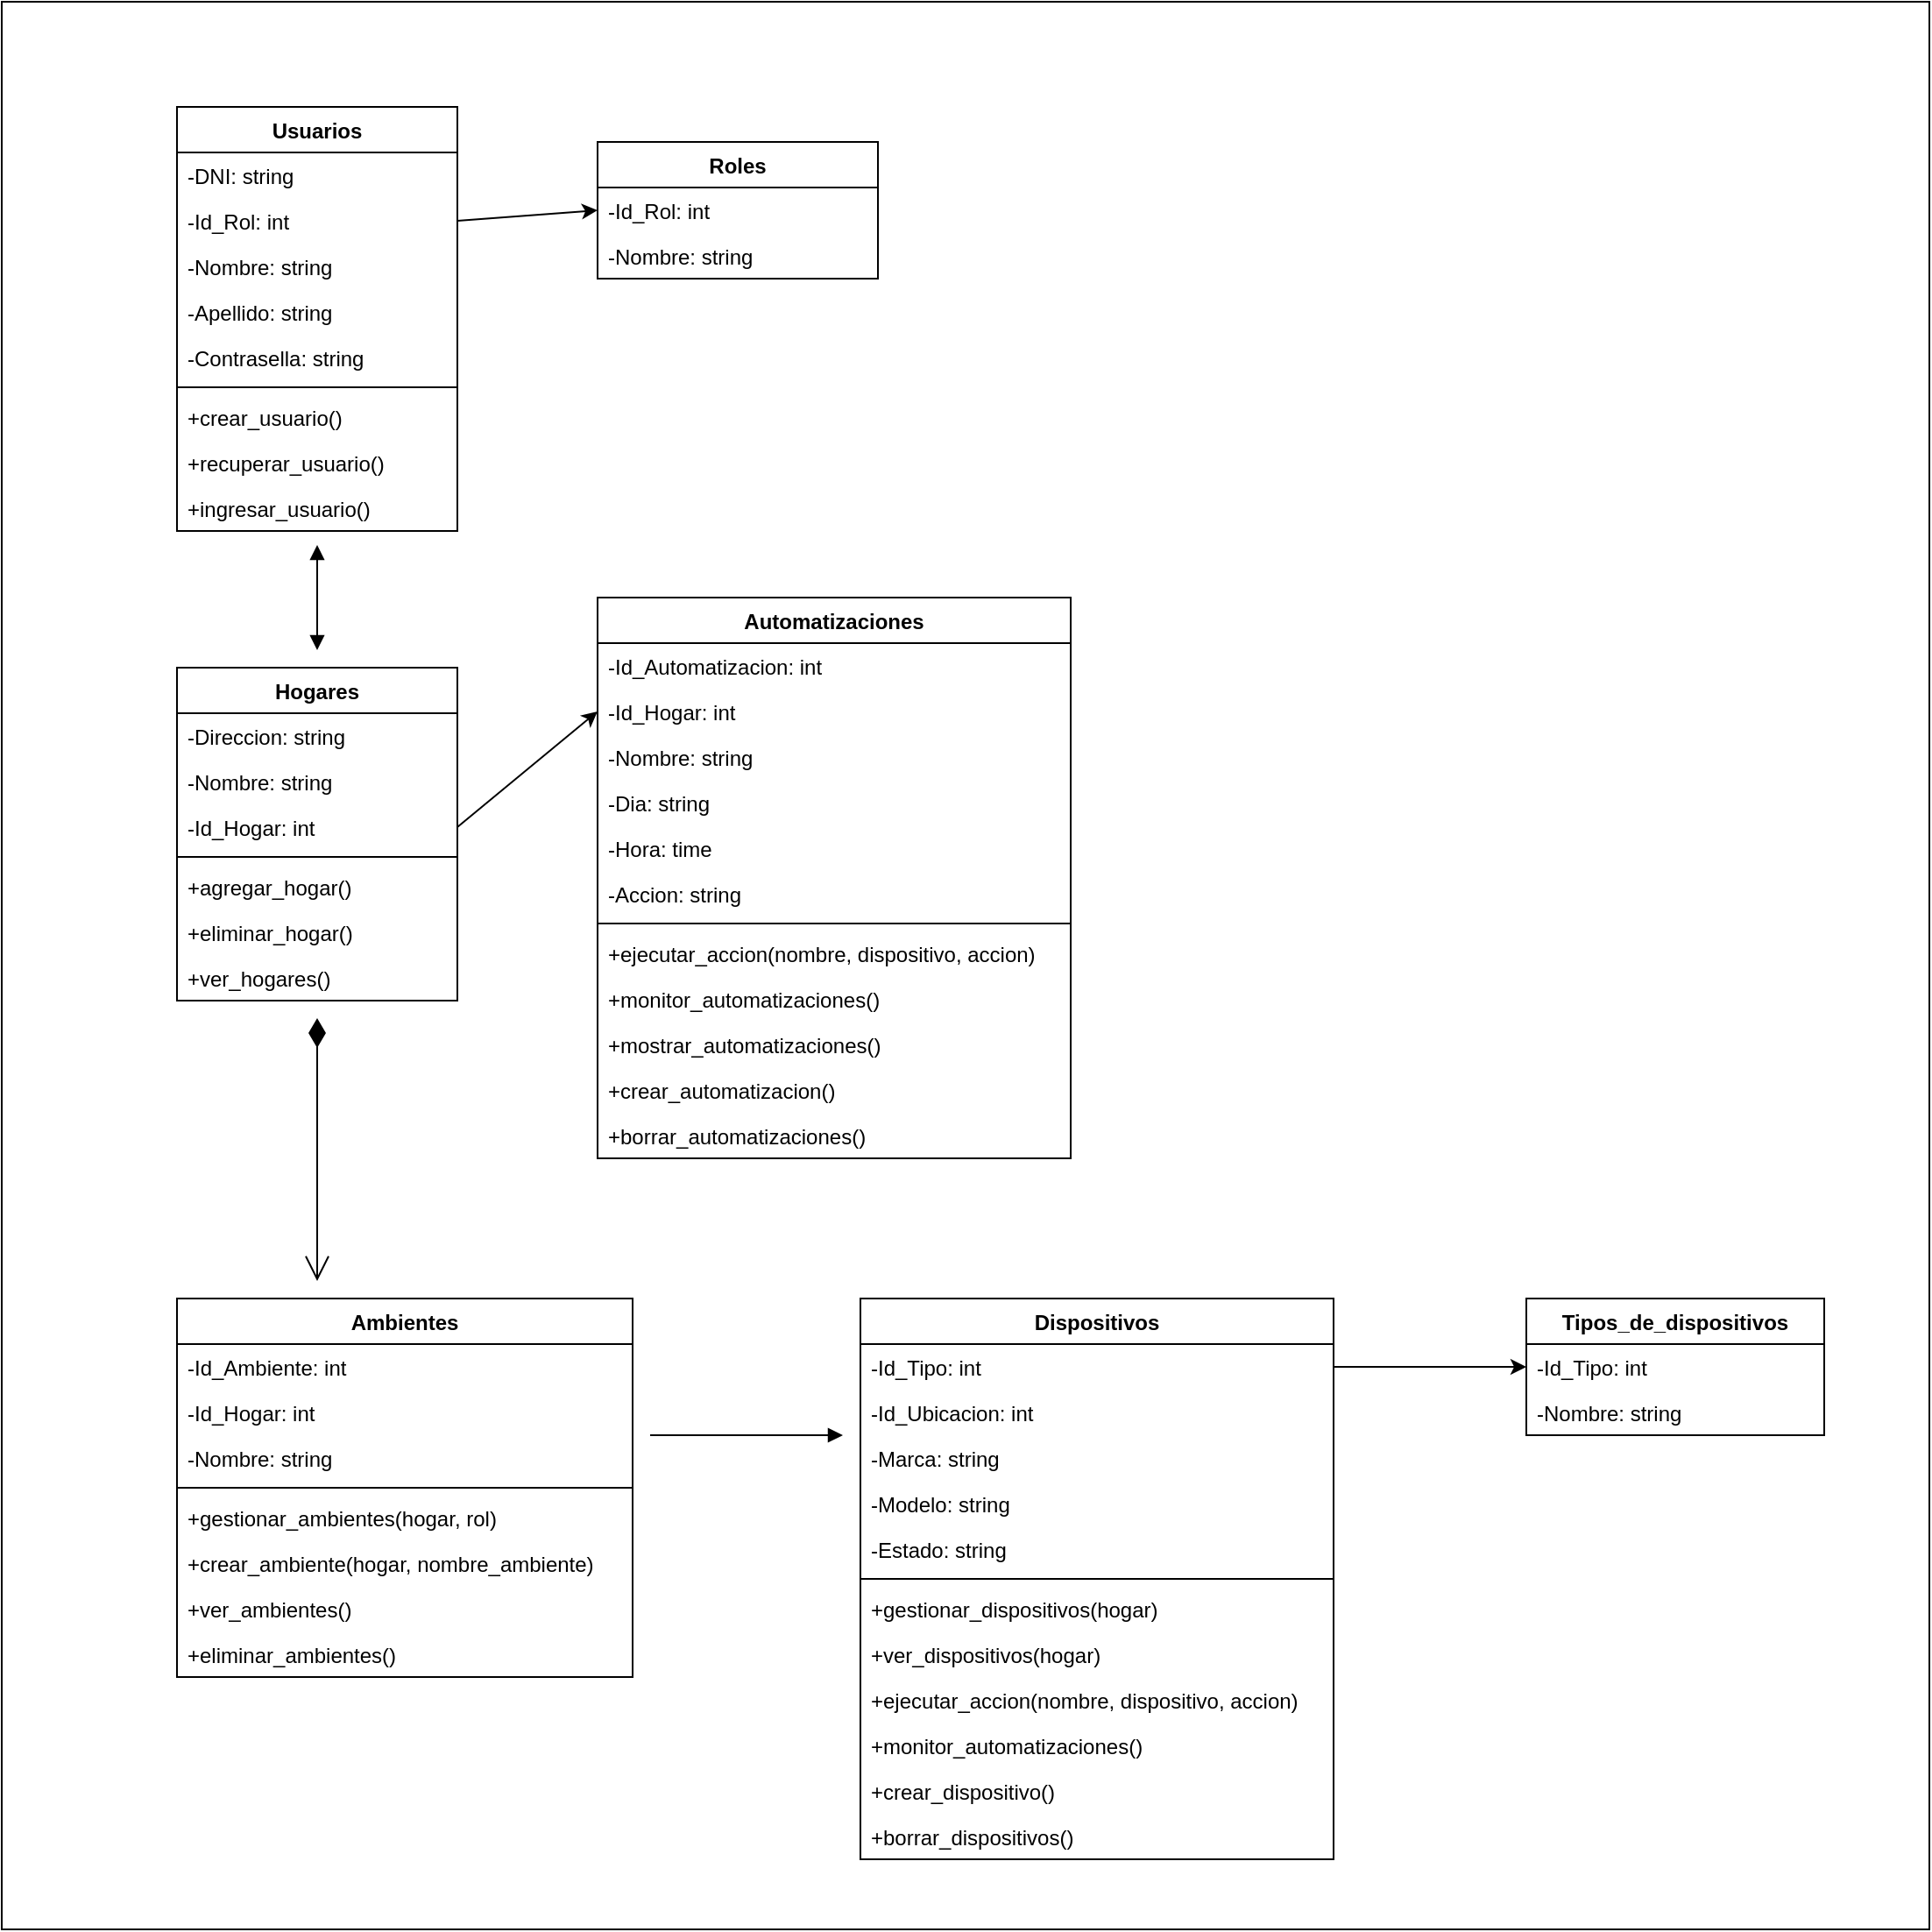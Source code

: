 <mxfile>
    <diagram id="6bUYpeqAzcGzAPuguKPp" name="Page-1">
        <mxGraphModel dx="2051" dy="779" grid="1" gridSize="10" guides="1" tooltips="1" connect="1" arrows="1" fold="1" page="1" pageScale="1" pageWidth="850" pageHeight="1100" math="0" shadow="0">
            <root>
                <mxCell id="0"/>
                <mxCell id="1" parent="0"/>
                <mxCell id="bZKW1K3ArB_9i47tgKRG-17" value="" style="rounded=0;whiteSpace=wrap;html=1;" vertex="1" parent="1">
                    <mxGeometry x="-820" y="20" width="1100" height="1100" as="geometry"/>
                </mxCell>
                <mxCell id="xU3iLAuKIcXCT5kGKigq-107" value="Usuarios" style="swimlane;fontStyle=1;childLayout=stackLayout;horizontal=1;startSize=26;horizontalStack=0;resizeParent=1;resizeParentMax=0;resizeLast=0;collapsible=1;marginBottom=0;" vertex="1" parent="1">
                    <mxGeometry x="-720" y="80" width="160" height="242" as="geometry"/>
                </mxCell>
                <mxCell id="xU3iLAuKIcXCT5kGKigq-108" value="-DNI: string" style="text;strokeColor=none;fillColor=none;align=left;verticalAlign=top;spacingLeft=4;spacingRight=4;overflow=hidden;rotatable=0;points=[[0,0.5],[1,0.5]];portConstraint=eastwest;" vertex="1" parent="xU3iLAuKIcXCT5kGKigq-107">
                    <mxGeometry y="26" width="160" height="26" as="geometry"/>
                </mxCell>
                <mxCell id="xU3iLAuKIcXCT5kGKigq-109" value="-Id_Rol: int" style="text;strokeColor=none;fillColor=none;align=left;verticalAlign=top;spacingLeft=4;spacingRight=4;overflow=hidden;rotatable=0;points=[[0,0.5],[1,0.5]];portConstraint=eastwest;" vertex="1" parent="xU3iLAuKIcXCT5kGKigq-107">
                    <mxGeometry y="52" width="160" height="26" as="geometry"/>
                </mxCell>
                <mxCell id="xU3iLAuKIcXCT5kGKigq-110" value="-Nombre: string" style="text;strokeColor=none;fillColor=none;align=left;verticalAlign=top;spacingLeft=4;spacingRight=4;overflow=hidden;rotatable=0;points=[[0,0.5],[1,0.5]];portConstraint=eastwest;" vertex="1" parent="xU3iLAuKIcXCT5kGKigq-107">
                    <mxGeometry y="78" width="160" height="26" as="geometry"/>
                </mxCell>
                <mxCell id="xU3iLAuKIcXCT5kGKigq-111" value="-Apellido: string" style="text;strokeColor=none;fillColor=none;align=left;verticalAlign=top;spacingLeft=4;spacingRight=4;overflow=hidden;rotatable=0;points=[[0,0.5],[1,0.5]];portConstraint=eastwest;" vertex="1" parent="xU3iLAuKIcXCT5kGKigq-107">
                    <mxGeometry y="104" width="160" height="26" as="geometry"/>
                </mxCell>
                <mxCell id="xU3iLAuKIcXCT5kGKigq-112" value="-Contrasella: string" style="text;strokeColor=none;fillColor=none;align=left;verticalAlign=top;spacingLeft=4;spacingRight=4;overflow=hidden;rotatable=0;points=[[0,0.5],[1,0.5]];portConstraint=eastwest;" vertex="1" parent="xU3iLAuKIcXCT5kGKigq-107">
                    <mxGeometry y="130" width="160" height="26" as="geometry"/>
                </mxCell>
                <mxCell id="xU3iLAuKIcXCT5kGKigq-113" value="" style="line;strokeWidth=1;fillColor=none;align=left;verticalAlign=middle;spacingTop=-1;spacingLeft=3;spacingRight=3;rotatable=0;labelPosition=right;points=[];portConstraint=eastwest;" vertex="1" parent="xU3iLAuKIcXCT5kGKigq-107">
                    <mxGeometry y="156" width="160" height="8" as="geometry"/>
                </mxCell>
                <mxCell id="xU3iLAuKIcXCT5kGKigq-114" value="+crear_usuario()" style="text;strokeColor=none;fillColor=none;align=left;verticalAlign=top;spacingLeft=4;spacingRight=4;overflow=hidden;rotatable=0;points=[[0,0.5],[1,0.5]];portConstraint=eastwest;" vertex="1" parent="xU3iLAuKIcXCT5kGKigq-107">
                    <mxGeometry y="164" width="160" height="26" as="geometry"/>
                </mxCell>
                <mxCell id="xU3iLAuKIcXCT5kGKigq-115" value="+recuperar_usuario()" style="text;strokeColor=none;fillColor=none;align=left;verticalAlign=top;spacingLeft=4;spacingRight=4;overflow=hidden;rotatable=0;points=[[0,0.5],[1,0.5]];portConstraint=eastwest;" vertex="1" parent="xU3iLAuKIcXCT5kGKigq-107">
                    <mxGeometry y="190" width="160" height="26" as="geometry"/>
                </mxCell>
                <mxCell id="xU3iLAuKIcXCT5kGKigq-116" value="+ingresar_usuario()" style="text;strokeColor=none;fillColor=none;align=left;verticalAlign=top;spacingLeft=4;spacingRight=4;overflow=hidden;rotatable=0;points=[[0,0.5],[1,0.5]];portConstraint=eastwest;" vertex="1" parent="xU3iLAuKIcXCT5kGKigq-107">
                    <mxGeometry y="216" width="160" height="26" as="geometry"/>
                </mxCell>
                <mxCell id="xU3iLAuKIcXCT5kGKigq-117" value="Roles" style="swimlane;fontStyle=1;childLayout=stackLayout;horizontal=1;startSize=26;horizontalStack=0;resizeParent=1;resizeParentMax=0;resizeLast=0;collapsible=1;marginBottom=0;" vertex="1" parent="1">
                    <mxGeometry x="-480" y="100" width="160" height="78" as="geometry"/>
                </mxCell>
                <mxCell id="xU3iLAuKIcXCT5kGKigq-118" value="-Id_Rol: int" style="text;strokeColor=none;fillColor=none;align=left;verticalAlign=top;spacingLeft=4;spacingRight=4;overflow=hidden;rotatable=0;points=[[0,0.5],[1,0.5]];portConstraint=eastwest;" vertex="1" parent="xU3iLAuKIcXCT5kGKigq-117">
                    <mxGeometry y="26" width="160" height="26" as="geometry"/>
                </mxCell>
                <mxCell id="xU3iLAuKIcXCT5kGKigq-119" value="-Nombre: string" style="text;strokeColor=none;fillColor=none;align=left;verticalAlign=top;spacingLeft=4;spacingRight=4;overflow=hidden;rotatable=0;points=[[0,0.5],[1,0.5]];portConstraint=eastwest;" vertex="1" parent="xU3iLAuKIcXCT5kGKigq-117">
                    <mxGeometry y="52" width="160" height="26" as="geometry"/>
                </mxCell>
                <mxCell id="xU3iLAuKIcXCT5kGKigq-123" value="Hogares" style="swimlane;fontStyle=1;childLayout=stackLayout;horizontal=1;startSize=26;horizontalStack=0;resizeParent=1;resizeParentMax=0;resizeLast=0;collapsible=1;marginBottom=0;" vertex="1" parent="1">
                    <mxGeometry x="-720" y="400" width="160" height="190" as="geometry"/>
                </mxCell>
                <mxCell id="xU3iLAuKIcXCT5kGKigq-124" value="-Direccion: string" style="text;strokeColor=none;fillColor=none;align=left;verticalAlign=top;spacingLeft=4;spacingRight=4;overflow=hidden;rotatable=0;points=[[0,0.5],[1,0.5]];portConstraint=eastwest;" vertex="1" parent="xU3iLAuKIcXCT5kGKigq-123">
                    <mxGeometry y="26" width="160" height="26" as="geometry"/>
                </mxCell>
                <mxCell id="xU3iLAuKIcXCT5kGKigq-125" value="-Nombre: string" style="text;strokeColor=none;fillColor=none;align=left;verticalAlign=top;spacingLeft=4;spacingRight=4;overflow=hidden;rotatable=0;points=[[0,0.5],[1,0.5]];portConstraint=eastwest;" vertex="1" parent="xU3iLAuKIcXCT5kGKigq-123">
                    <mxGeometry y="52" width="160" height="26" as="geometry"/>
                </mxCell>
                <mxCell id="xU3iLAuKIcXCT5kGKigq-126" value="-Id_Hogar: int" style="text;strokeColor=none;fillColor=none;align=left;verticalAlign=top;spacingLeft=4;spacingRight=4;overflow=hidden;rotatable=0;points=[[0,0.5],[1,0.5]];portConstraint=eastwest;" vertex="1" parent="xU3iLAuKIcXCT5kGKigq-123">
                    <mxGeometry y="78" width="160" height="26" as="geometry"/>
                </mxCell>
                <mxCell id="xU3iLAuKIcXCT5kGKigq-127" value="" style="line;strokeWidth=1;fillColor=none;align=left;verticalAlign=middle;spacingTop=-1;spacingLeft=3;spacingRight=3;rotatable=0;labelPosition=right;points=[];portConstraint=eastwest;" vertex="1" parent="xU3iLAuKIcXCT5kGKigq-123">
                    <mxGeometry y="104" width="160" height="8" as="geometry"/>
                </mxCell>
                <mxCell id="xU3iLAuKIcXCT5kGKigq-128" value="+agregar_hogar()" style="text;strokeColor=none;fillColor=none;align=left;verticalAlign=top;spacingLeft=4;spacingRight=4;overflow=hidden;rotatable=0;points=[[0,0.5],[1,0.5]];portConstraint=eastwest;" vertex="1" parent="xU3iLAuKIcXCT5kGKigq-123">
                    <mxGeometry y="112" width="160" height="26" as="geometry"/>
                </mxCell>
                <mxCell id="xU3iLAuKIcXCT5kGKigq-129" value="+eliminar_hogar()" style="text;strokeColor=none;fillColor=none;align=left;verticalAlign=top;spacingLeft=4;spacingRight=4;overflow=hidden;rotatable=0;points=[[0,0.5],[1,0.5]];portConstraint=eastwest;" vertex="1" parent="xU3iLAuKIcXCT5kGKigq-123">
                    <mxGeometry y="138" width="160" height="26" as="geometry"/>
                </mxCell>
                <mxCell id="xU3iLAuKIcXCT5kGKigq-130" value="+ver_hogares()" style="text;strokeColor=none;fillColor=none;align=left;verticalAlign=top;spacingLeft=4;spacingRight=4;overflow=hidden;rotatable=0;points=[[0,0.5],[1,0.5]];portConstraint=eastwest;" vertex="1" parent="xU3iLAuKIcXCT5kGKigq-123">
                    <mxGeometry y="164" width="160" height="26" as="geometry"/>
                </mxCell>
                <mxCell id="xU3iLAuKIcXCT5kGKigq-131" value="Ambientes" style="swimlane;fontStyle=1;childLayout=stackLayout;horizontal=1;startSize=26;horizontalStack=0;resizeParent=1;resizeParentMax=0;resizeLast=0;collapsible=1;marginBottom=0;" vertex="1" parent="1">
                    <mxGeometry x="-720" y="760" width="260" height="216" as="geometry"/>
                </mxCell>
                <mxCell id="xU3iLAuKIcXCT5kGKigq-132" value="-Id_Ambiente: int" style="text;strokeColor=none;fillColor=none;align=left;verticalAlign=top;spacingLeft=4;spacingRight=4;overflow=hidden;rotatable=0;points=[[0,0.5],[1,0.5]];portConstraint=eastwest;" vertex="1" parent="xU3iLAuKIcXCT5kGKigq-131">
                    <mxGeometry y="26" width="260" height="26" as="geometry"/>
                </mxCell>
                <mxCell id="xU3iLAuKIcXCT5kGKigq-133" value="-Id_Hogar: int" style="text;strokeColor=none;fillColor=none;align=left;verticalAlign=top;spacingLeft=4;spacingRight=4;overflow=hidden;rotatable=0;points=[[0,0.5],[1,0.5]];portConstraint=eastwest;" vertex="1" parent="xU3iLAuKIcXCT5kGKigq-131">
                    <mxGeometry y="52" width="260" height="26" as="geometry"/>
                </mxCell>
                <mxCell id="xU3iLAuKIcXCT5kGKigq-134" value="-Nombre: string" style="text;strokeColor=none;fillColor=none;align=left;verticalAlign=top;spacingLeft=4;spacingRight=4;overflow=hidden;rotatable=0;points=[[0,0.5],[1,0.5]];portConstraint=eastwest;" vertex="1" parent="xU3iLAuKIcXCT5kGKigq-131">
                    <mxGeometry y="78" width="260" height="26" as="geometry"/>
                </mxCell>
                <mxCell id="xU3iLAuKIcXCT5kGKigq-135" value="" style="line;strokeWidth=1;fillColor=none;align=left;verticalAlign=middle;spacingTop=-1;spacingLeft=3;spacingRight=3;rotatable=0;labelPosition=right;points=[];portConstraint=eastwest;" vertex="1" parent="xU3iLAuKIcXCT5kGKigq-131">
                    <mxGeometry y="104" width="260" height="8" as="geometry"/>
                </mxCell>
                <mxCell id="xU3iLAuKIcXCT5kGKigq-136" value="+gestionar_ambientes(hogar, rol)" style="text;strokeColor=none;fillColor=none;align=left;verticalAlign=top;spacingLeft=4;spacingRight=4;overflow=hidden;rotatable=0;points=[[0,0.5],[1,0.5]];portConstraint=eastwest;" vertex="1" parent="xU3iLAuKIcXCT5kGKigq-131">
                    <mxGeometry y="112" width="260" height="26" as="geometry"/>
                </mxCell>
                <mxCell id="xU3iLAuKIcXCT5kGKigq-137" value="+crear_ambiente(hogar, nombre_ambiente)" style="text;strokeColor=none;fillColor=none;align=left;verticalAlign=top;spacingLeft=4;spacingRight=4;overflow=hidden;rotatable=0;points=[[0,0.5],[1,0.5]];portConstraint=eastwest;" vertex="1" parent="xU3iLAuKIcXCT5kGKigq-131">
                    <mxGeometry y="138" width="260" height="26" as="geometry"/>
                </mxCell>
                <mxCell id="xU3iLAuKIcXCT5kGKigq-138" value="+ver_ambientes()" style="text;strokeColor=none;fillColor=none;align=left;verticalAlign=top;spacingLeft=4;spacingRight=4;overflow=hidden;rotatable=0;points=[[0,0.5],[1,0.5]];portConstraint=eastwest;" vertex="1" parent="xU3iLAuKIcXCT5kGKigq-131">
                    <mxGeometry y="164" width="260" height="26" as="geometry"/>
                </mxCell>
                <mxCell id="xU3iLAuKIcXCT5kGKigq-139" value="+eliminar_ambientes()" style="text;strokeColor=none;fillColor=none;align=left;verticalAlign=top;spacingLeft=4;spacingRight=4;overflow=hidden;rotatable=0;points=[[0,0.5],[1,0.5]];portConstraint=eastwest;" vertex="1" parent="xU3iLAuKIcXCT5kGKigq-131">
                    <mxGeometry y="190" width="260" height="26" as="geometry"/>
                </mxCell>
                <mxCell id="xU3iLAuKIcXCT5kGKigq-140" value="Automatizaciones" style="swimlane;fontStyle=1;childLayout=stackLayout;horizontal=1;startSize=26;horizontalStack=0;resizeParent=1;resizeParentMax=0;resizeLast=0;collapsible=1;marginBottom=0;" vertex="1" parent="1">
                    <mxGeometry x="-480" y="360" width="270" height="320" as="geometry"/>
                </mxCell>
                <mxCell id="xU3iLAuKIcXCT5kGKigq-141" value="-Id_Automatizacion: int" style="text;strokeColor=none;fillColor=none;align=left;verticalAlign=top;spacingLeft=4;spacingRight=4;overflow=hidden;rotatable=0;points=[[0,0.5],[1,0.5]];portConstraint=eastwest;" vertex="1" parent="xU3iLAuKIcXCT5kGKigq-140">
                    <mxGeometry y="26" width="270" height="26" as="geometry"/>
                </mxCell>
                <mxCell id="xU3iLAuKIcXCT5kGKigq-142" value="-Id_Hogar: int" style="text;strokeColor=none;fillColor=none;align=left;verticalAlign=top;spacingLeft=4;spacingRight=4;overflow=hidden;rotatable=0;points=[[0,0.5],[1,0.5]];portConstraint=eastwest;" vertex="1" parent="xU3iLAuKIcXCT5kGKigq-140">
                    <mxGeometry y="52" width="270" height="26" as="geometry"/>
                </mxCell>
                <mxCell id="xU3iLAuKIcXCT5kGKigq-143" value="-Nombre: string" style="text;strokeColor=none;fillColor=none;align=left;verticalAlign=top;spacingLeft=4;spacingRight=4;overflow=hidden;rotatable=0;points=[[0,0.5],[1,0.5]];portConstraint=eastwest;" vertex="1" parent="xU3iLAuKIcXCT5kGKigq-140">
                    <mxGeometry y="78" width="270" height="26" as="geometry"/>
                </mxCell>
                <mxCell id="xU3iLAuKIcXCT5kGKigq-144" value="-Dia: string" style="text;strokeColor=none;fillColor=none;align=left;verticalAlign=top;spacingLeft=4;spacingRight=4;overflow=hidden;rotatable=0;points=[[0,0.5],[1,0.5]];portConstraint=eastwest;" vertex="1" parent="xU3iLAuKIcXCT5kGKigq-140">
                    <mxGeometry y="104" width="270" height="26" as="geometry"/>
                </mxCell>
                <mxCell id="xU3iLAuKIcXCT5kGKigq-145" value="-Hora: time" style="text;strokeColor=none;fillColor=none;align=left;verticalAlign=top;spacingLeft=4;spacingRight=4;overflow=hidden;rotatable=0;points=[[0,0.5],[1,0.5]];portConstraint=eastwest;" vertex="1" parent="xU3iLAuKIcXCT5kGKigq-140">
                    <mxGeometry y="130" width="270" height="26" as="geometry"/>
                </mxCell>
                <mxCell id="xU3iLAuKIcXCT5kGKigq-146" value="-Accion: string" style="text;strokeColor=none;fillColor=none;align=left;verticalAlign=top;spacingLeft=4;spacingRight=4;overflow=hidden;rotatable=0;points=[[0,0.5],[1,0.5]];portConstraint=eastwest;" vertex="1" parent="xU3iLAuKIcXCT5kGKigq-140">
                    <mxGeometry y="156" width="270" height="26" as="geometry"/>
                </mxCell>
                <mxCell id="xU3iLAuKIcXCT5kGKigq-147" value="" style="line;strokeWidth=1;fillColor=none;align=left;verticalAlign=middle;spacingTop=-1;spacingLeft=3;spacingRight=3;rotatable=0;labelPosition=right;points=[];portConstraint=eastwest;" vertex="1" parent="xU3iLAuKIcXCT5kGKigq-140">
                    <mxGeometry y="182" width="270" height="8" as="geometry"/>
                </mxCell>
                <mxCell id="xU3iLAuKIcXCT5kGKigq-148" value="+ejecutar_accion(nombre, dispositivo, accion)" style="text;strokeColor=none;fillColor=none;align=left;verticalAlign=top;spacingLeft=4;spacingRight=4;overflow=hidden;rotatable=0;points=[[0,0.5],[1,0.5]];portConstraint=eastwest;" vertex="1" parent="xU3iLAuKIcXCT5kGKigq-140">
                    <mxGeometry y="190" width="270" height="26" as="geometry"/>
                </mxCell>
                <mxCell id="xU3iLAuKIcXCT5kGKigq-149" value="+monitor_automatizaciones()" style="text;strokeColor=none;fillColor=none;align=left;verticalAlign=top;spacingLeft=4;spacingRight=4;overflow=hidden;rotatable=0;points=[[0,0.5],[1,0.5]];portConstraint=eastwest;" vertex="1" parent="xU3iLAuKIcXCT5kGKigq-140">
                    <mxGeometry y="216" width="270" height="26" as="geometry"/>
                </mxCell>
                <mxCell id="xU3iLAuKIcXCT5kGKigq-150" value="+mostrar_automatizaciones()" style="text;strokeColor=none;fillColor=none;align=left;verticalAlign=top;spacingLeft=4;spacingRight=4;overflow=hidden;rotatable=0;points=[[0,0.5],[1,0.5]];portConstraint=eastwest;" vertex="1" parent="xU3iLAuKIcXCT5kGKigq-140">
                    <mxGeometry y="242" width="270" height="26" as="geometry"/>
                </mxCell>
                <mxCell id="xU3iLAuKIcXCT5kGKigq-151" value="+crear_automatizacion()" style="text;strokeColor=none;fillColor=none;align=left;verticalAlign=top;spacingLeft=4;spacingRight=4;overflow=hidden;rotatable=0;points=[[0,0.5],[1,0.5]];portConstraint=eastwest;" vertex="1" parent="xU3iLAuKIcXCT5kGKigq-140">
                    <mxGeometry y="268" width="270" height="26" as="geometry"/>
                </mxCell>
                <mxCell id="xU3iLAuKIcXCT5kGKigq-152" value="+borrar_automatizaciones()" style="text;strokeColor=none;fillColor=none;align=left;verticalAlign=top;spacingLeft=4;spacingRight=4;overflow=hidden;rotatable=0;points=[[0,0.5],[1,0.5]];portConstraint=eastwest;" vertex="1" parent="xU3iLAuKIcXCT5kGKigq-140">
                    <mxGeometry y="294" width="270" height="26" as="geometry"/>
                </mxCell>
                <mxCell id="xU3iLAuKIcXCT5kGKigq-153" value="Dispositivos" style="swimlane;fontStyle=1;childLayout=stackLayout;horizontal=1;startSize=26;horizontalStack=0;resizeParent=1;resizeParentMax=0;resizeLast=0;collapsible=1;marginBottom=0;" vertex="1" parent="1">
                    <mxGeometry x="-330" y="760" width="270" height="320" as="geometry"/>
                </mxCell>
                <mxCell id="xU3iLAuKIcXCT5kGKigq-154" value="-Id_Tipo: int" style="text;strokeColor=none;fillColor=none;align=left;verticalAlign=top;spacingLeft=4;spacingRight=4;overflow=hidden;rotatable=0;points=[[0,0.5],[1,0.5]];portConstraint=eastwest;" vertex="1" parent="xU3iLAuKIcXCT5kGKigq-153">
                    <mxGeometry y="26" width="270" height="26" as="geometry"/>
                </mxCell>
                <mxCell id="xU3iLAuKIcXCT5kGKigq-155" value="-Id_Ubicacion: int" style="text;strokeColor=none;fillColor=none;align=left;verticalAlign=top;spacingLeft=4;spacingRight=4;overflow=hidden;rotatable=0;points=[[0,0.5],[1,0.5]];portConstraint=eastwest;" vertex="1" parent="xU3iLAuKIcXCT5kGKigq-153">
                    <mxGeometry y="52" width="270" height="26" as="geometry"/>
                </mxCell>
                <mxCell id="xU3iLAuKIcXCT5kGKigq-156" value="-Marca: string" style="text;strokeColor=none;fillColor=none;align=left;verticalAlign=top;spacingLeft=4;spacingRight=4;overflow=hidden;rotatable=0;points=[[0,0.5],[1,0.5]];portConstraint=eastwest;" vertex="1" parent="xU3iLAuKIcXCT5kGKigq-153">
                    <mxGeometry y="78" width="270" height="26" as="geometry"/>
                </mxCell>
                <mxCell id="xU3iLAuKIcXCT5kGKigq-157" value="-Modelo: string" style="text;strokeColor=none;fillColor=none;align=left;verticalAlign=top;spacingLeft=4;spacingRight=4;overflow=hidden;rotatable=0;points=[[0,0.5],[1,0.5]];portConstraint=eastwest;" vertex="1" parent="xU3iLAuKIcXCT5kGKigq-153">
                    <mxGeometry y="104" width="270" height="26" as="geometry"/>
                </mxCell>
                <mxCell id="xU3iLAuKIcXCT5kGKigq-158" value="-Estado: string" style="text;strokeColor=none;fillColor=none;align=left;verticalAlign=top;spacingLeft=4;spacingRight=4;overflow=hidden;rotatable=0;points=[[0,0.5],[1,0.5]];portConstraint=eastwest;" vertex="1" parent="xU3iLAuKIcXCT5kGKigq-153">
                    <mxGeometry y="130" width="270" height="26" as="geometry"/>
                </mxCell>
                <mxCell id="xU3iLAuKIcXCT5kGKigq-159" value="" style="line;strokeWidth=1;fillColor=none;align=left;verticalAlign=middle;spacingTop=-1;spacingLeft=3;spacingRight=3;rotatable=0;labelPosition=right;points=[];portConstraint=eastwest;" vertex="1" parent="xU3iLAuKIcXCT5kGKigq-153">
                    <mxGeometry y="156" width="270" height="8" as="geometry"/>
                </mxCell>
                <mxCell id="xU3iLAuKIcXCT5kGKigq-160" value="+gestionar_dispositivos(hogar)" style="text;strokeColor=none;fillColor=none;align=left;verticalAlign=top;spacingLeft=4;spacingRight=4;overflow=hidden;rotatable=0;points=[[0,0.5],[1,0.5]];portConstraint=eastwest;" vertex="1" parent="xU3iLAuKIcXCT5kGKigq-153">
                    <mxGeometry y="164" width="270" height="26" as="geometry"/>
                </mxCell>
                <mxCell id="xU3iLAuKIcXCT5kGKigq-161" value="+ver_dispositivos(hogar)" style="text;strokeColor=none;fillColor=none;align=left;verticalAlign=top;spacingLeft=4;spacingRight=4;overflow=hidden;rotatable=0;points=[[0,0.5],[1,0.5]];portConstraint=eastwest;" vertex="1" parent="xU3iLAuKIcXCT5kGKigq-153">
                    <mxGeometry y="190" width="270" height="26" as="geometry"/>
                </mxCell>
                <mxCell id="xU3iLAuKIcXCT5kGKigq-162" value="+ejecutar_accion(nombre, dispositivo, accion)" style="text;strokeColor=none;fillColor=none;align=left;verticalAlign=top;spacingLeft=4;spacingRight=4;overflow=hidden;rotatable=0;points=[[0,0.5],[1,0.5]];portConstraint=eastwest;" vertex="1" parent="xU3iLAuKIcXCT5kGKigq-153">
                    <mxGeometry y="216" width="270" height="26" as="geometry"/>
                </mxCell>
                <mxCell id="xU3iLAuKIcXCT5kGKigq-163" value="+monitor_automatizaciones()" style="text;strokeColor=none;fillColor=none;align=left;verticalAlign=top;spacingLeft=4;spacingRight=4;overflow=hidden;rotatable=0;points=[[0,0.5],[1,0.5]];portConstraint=eastwest;" vertex="1" parent="xU3iLAuKIcXCT5kGKigq-153">
                    <mxGeometry y="242" width="270" height="26" as="geometry"/>
                </mxCell>
                <mxCell id="xU3iLAuKIcXCT5kGKigq-164" value="+crear_dispositivo()" style="text;strokeColor=none;fillColor=none;align=left;verticalAlign=top;spacingLeft=4;spacingRight=4;overflow=hidden;rotatable=0;points=[[0,0.5],[1,0.5]];portConstraint=eastwest;" vertex="1" parent="xU3iLAuKIcXCT5kGKigq-153">
                    <mxGeometry y="268" width="270" height="26" as="geometry"/>
                </mxCell>
                <mxCell id="xU3iLAuKIcXCT5kGKigq-165" value="+borrar_dispositivos()" style="text;strokeColor=none;fillColor=none;align=left;verticalAlign=top;spacingLeft=4;spacingRight=4;overflow=hidden;rotatable=0;points=[[0,0.5],[1,0.5]];portConstraint=eastwest;" vertex="1" parent="xU3iLAuKIcXCT5kGKigq-153">
                    <mxGeometry y="294" width="270" height="26" as="geometry"/>
                </mxCell>
                <mxCell id="xU3iLAuKIcXCT5kGKigq-166" value="Tipos_de_dispositivos" style="swimlane;fontStyle=1;childLayout=stackLayout;horizontal=1;startSize=26;horizontalStack=0;resizeParent=1;resizeParentMax=0;resizeLast=0;collapsible=1;marginBottom=0;" vertex="1" parent="1">
                    <mxGeometry x="50" y="760" width="170" height="78" as="geometry"/>
                </mxCell>
                <mxCell id="xU3iLAuKIcXCT5kGKigq-167" value="-Id_Tipo: int" style="text;strokeColor=none;fillColor=none;align=left;verticalAlign=top;spacingLeft=4;spacingRight=4;overflow=hidden;rotatable=0;points=[[0,0.5],[1,0.5]];portConstraint=eastwest;" vertex="1" parent="xU3iLAuKIcXCT5kGKigq-166">
                    <mxGeometry y="26" width="170" height="26" as="geometry"/>
                </mxCell>
                <mxCell id="xU3iLAuKIcXCT5kGKigq-168" value="-Nombre: string" style="text;strokeColor=none;fillColor=none;align=left;verticalAlign=top;spacingLeft=4;spacingRight=4;overflow=hidden;rotatable=0;points=[[0,0.5],[1,0.5]];portConstraint=eastwest;" vertex="1" parent="xU3iLAuKIcXCT5kGKigq-166">
                    <mxGeometry y="52" width="170" height="26" as="geometry"/>
                </mxCell>
                <mxCell id="bZKW1K3ArB_9i47tgKRG-2" style="edgeStyle=none;html=1;exitX=1;exitY=0.5;exitDx=0;exitDy=0;entryX=0;entryY=0.5;entryDx=0;entryDy=0;" edge="1" parent="1" source="xU3iLAuKIcXCT5kGKigq-109" target="xU3iLAuKIcXCT5kGKigq-118">
                    <mxGeometry relative="1" as="geometry"/>
                </mxCell>
                <mxCell id="bZKW1K3ArB_9i47tgKRG-3" value="" style="endArrow=block;startArrow=block;endFill=1;startFill=1;html=1;" edge="1" parent="1">
                    <mxGeometry width="160" relative="1" as="geometry">
                        <mxPoint x="-640" y="390" as="sourcePoint"/>
                        <mxPoint x="-640" y="330" as="targetPoint"/>
                    </mxGeometry>
                </mxCell>
                <mxCell id="bZKW1K3ArB_9i47tgKRG-6" style="edgeStyle=none;html=1;exitX=1;exitY=0.5;exitDx=0;exitDy=0;entryX=0;entryY=0.5;entryDx=0;entryDy=0;" edge="1" parent="1" source="xU3iLAuKIcXCT5kGKigq-126" target="xU3iLAuKIcXCT5kGKigq-142">
                    <mxGeometry relative="1" as="geometry"/>
                </mxCell>
                <mxCell id="bZKW1K3ArB_9i47tgKRG-9" value="" style="endArrow=open;html=1;endSize=12;startArrow=diamondThin;startSize=14;startFill=1;edgeStyle=orthogonalEdgeStyle;align=left;verticalAlign=bottom;" edge="1" parent="1">
                    <mxGeometry x="-1" y="3" relative="1" as="geometry">
                        <mxPoint x="-640" y="600" as="sourcePoint"/>
                        <mxPoint x="-640" y="750" as="targetPoint"/>
                    </mxGeometry>
                </mxCell>
                <mxCell id="bZKW1K3ArB_9i47tgKRG-13" value="" style="endArrow=block;endFill=1;html=1;edgeStyle=orthogonalEdgeStyle;align=left;verticalAlign=top;" edge="1" parent="1">
                    <mxGeometry x="-1" relative="1" as="geometry">
                        <mxPoint x="-450" y="838" as="sourcePoint"/>
                        <mxPoint x="-340" y="838" as="targetPoint"/>
                    </mxGeometry>
                </mxCell>
                <mxCell id="bZKW1K3ArB_9i47tgKRG-16" style="edgeStyle=none;html=1;exitX=1;exitY=0.5;exitDx=0;exitDy=0;entryX=0;entryY=0.5;entryDx=0;entryDy=0;" edge="1" parent="1" source="xU3iLAuKIcXCT5kGKigq-154" target="xU3iLAuKIcXCT5kGKigq-167">
                    <mxGeometry relative="1" as="geometry"/>
                </mxCell>
            </root>
        </mxGraphModel>
    </diagram>
</mxfile>